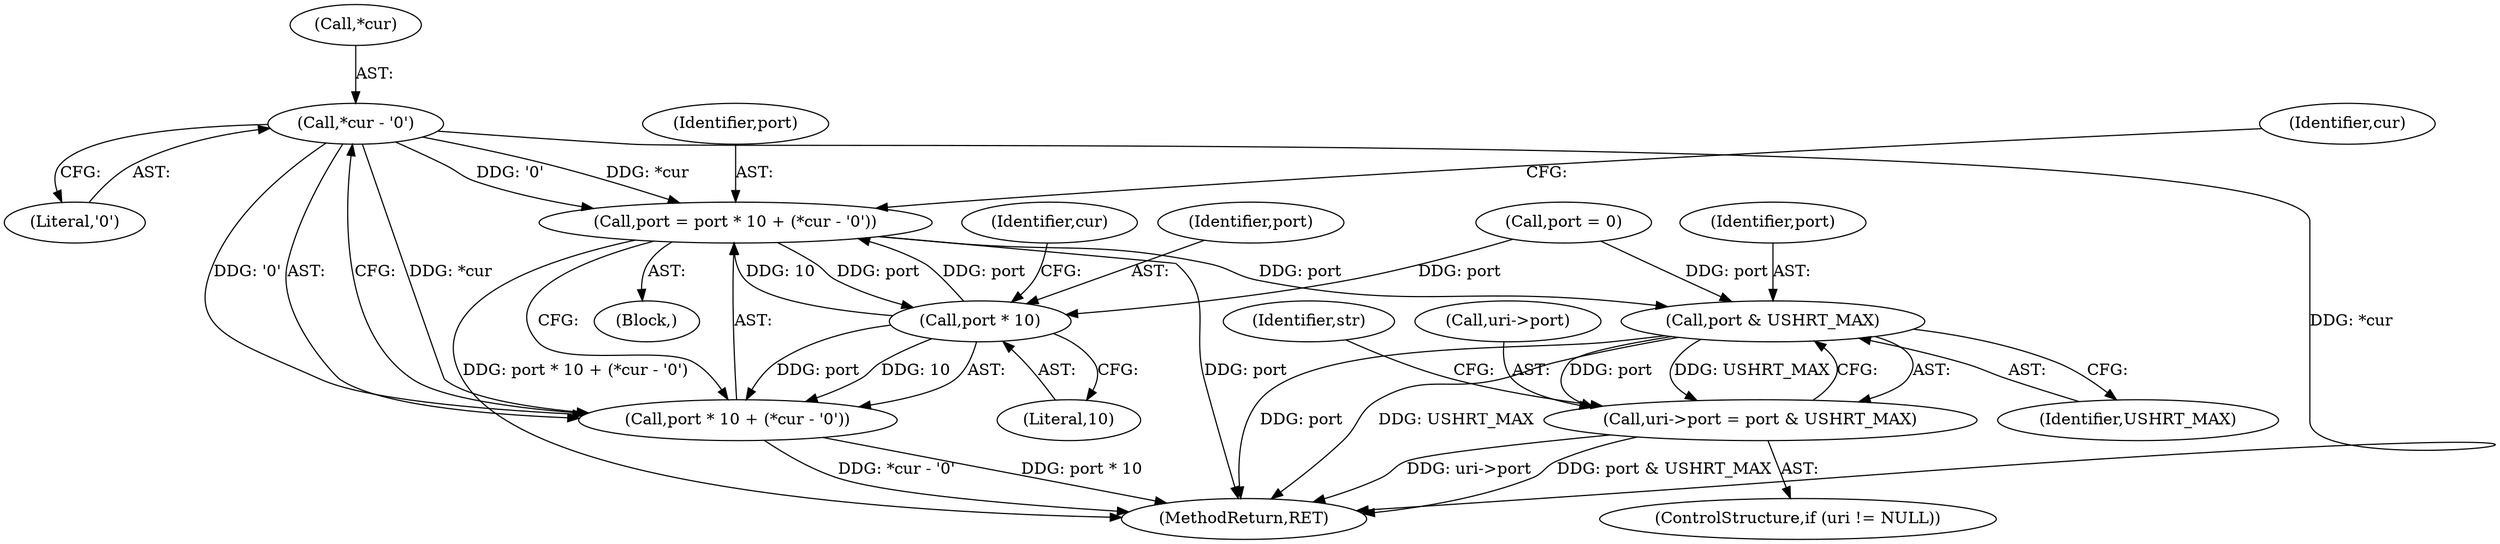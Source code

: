 digraph "0_Android_51e0cb2e5ec18eaf6fb331bc573ff27b743898f4@pointer" {
"1000129" [label="(Call,*cur - '0')"];
"1000123" [label="(Call,port = port * 10 + (*cur - '0'))"];
"1000126" [label="(Call,port * 10)"];
"1000125" [label="(Call,port * 10 + (*cur - '0'))"];
"1000143" [label="(Call,port & USHRT_MAX)"];
"1000139" [label="(Call,uri->port = port & USHRT_MAX)"];
"1000124" [label="(Identifier,port)"];
"1000126" [label="(Call,port * 10)"];
"1000129" [label="(Call,*cur - '0')"];
"1000122" [label="(Block,)"];
"1000127" [label="(Identifier,port)"];
"1000112" [label="(Call,port = 0)"];
"1000139" [label="(Call,uri->port = port & USHRT_MAX)"];
"1000125" [label="(Call,port * 10 + (*cur - '0'))"];
"1000143" [label="(Call,port & USHRT_MAX)"];
"1000131" [label="(Identifier,cur)"];
"1000132" [label="(Literal,'0')"];
"1000148" [label="(Identifier,str)"];
"1000128" [label="(Literal,10)"];
"1000123" [label="(Call,port = port * 10 + (*cur - '0'))"];
"1000134" [label="(Identifier,cur)"];
"1000145" [label="(Identifier,USHRT_MAX)"];
"1000154" [label="(MethodReturn,RET)"];
"1000140" [label="(Call,uri->port)"];
"1000135" [label="(ControlStructure,if (uri != NULL))"];
"1000144" [label="(Identifier,port)"];
"1000130" [label="(Call,*cur)"];
"1000129" -> "1000125"  [label="AST: "];
"1000129" -> "1000132"  [label="CFG: "];
"1000130" -> "1000129"  [label="AST: "];
"1000132" -> "1000129"  [label="AST: "];
"1000125" -> "1000129"  [label="CFG: "];
"1000129" -> "1000154"  [label="DDG: *cur"];
"1000129" -> "1000123"  [label="DDG: *cur"];
"1000129" -> "1000123"  [label="DDG: '0'"];
"1000129" -> "1000125"  [label="DDG: *cur"];
"1000129" -> "1000125"  [label="DDG: '0'"];
"1000123" -> "1000122"  [label="AST: "];
"1000123" -> "1000125"  [label="CFG: "];
"1000124" -> "1000123"  [label="AST: "];
"1000125" -> "1000123"  [label="AST: "];
"1000134" -> "1000123"  [label="CFG: "];
"1000123" -> "1000154"  [label="DDG: port * 10 + (*cur - '0')"];
"1000123" -> "1000154"  [label="DDG: port"];
"1000126" -> "1000123"  [label="DDG: port"];
"1000126" -> "1000123"  [label="DDG: 10"];
"1000123" -> "1000126"  [label="DDG: port"];
"1000123" -> "1000143"  [label="DDG: port"];
"1000126" -> "1000125"  [label="AST: "];
"1000126" -> "1000128"  [label="CFG: "];
"1000127" -> "1000126"  [label="AST: "];
"1000128" -> "1000126"  [label="AST: "];
"1000131" -> "1000126"  [label="CFG: "];
"1000126" -> "1000125"  [label="DDG: port"];
"1000126" -> "1000125"  [label="DDG: 10"];
"1000112" -> "1000126"  [label="DDG: port"];
"1000125" -> "1000154"  [label="DDG: port * 10"];
"1000125" -> "1000154"  [label="DDG: *cur - '0'"];
"1000143" -> "1000139"  [label="AST: "];
"1000143" -> "1000145"  [label="CFG: "];
"1000144" -> "1000143"  [label="AST: "];
"1000145" -> "1000143"  [label="AST: "];
"1000139" -> "1000143"  [label="CFG: "];
"1000143" -> "1000154"  [label="DDG: port"];
"1000143" -> "1000154"  [label="DDG: USHRT_MAX"];
"1000143" -> "1000139"  [label="DDG: port"];
"1000143" -> "1000139"  [label="DDG: USHRT_MAX"];
"1000112" -> "1000143"  [label="DDG: port"];
"1000139" -> "1000135"  [label="AST: "];
"1000140" -> "1000139"  [label="AST: "];
"1000148" -> "1000139"  [label="CFG: "];
"1000139" -> "1000154"  [label="DDG: uri->port"];
"1000139" -> "1000154"  [label="DDG: port & USHRT_MAX"];
}
